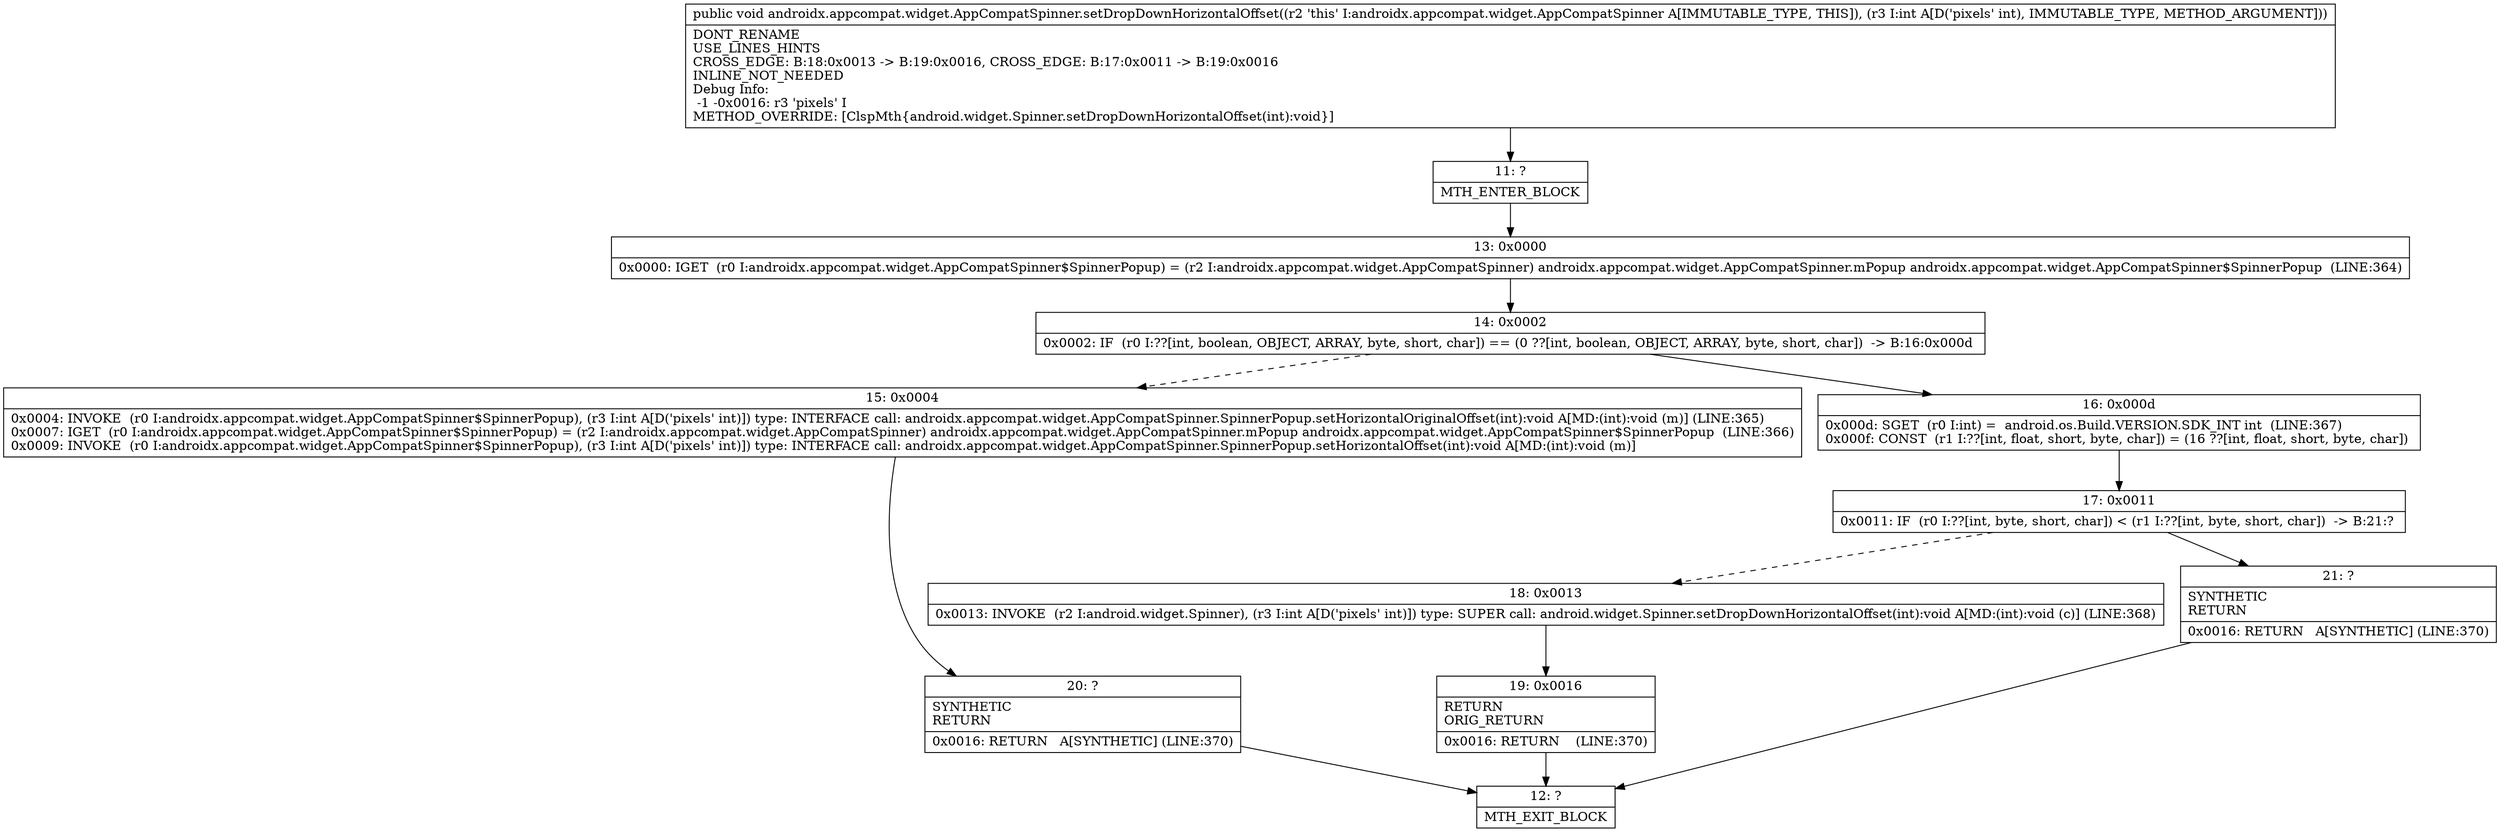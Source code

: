 digraph "CFG forandroidx.appcompat.widget.AppCompatSpinner.setDropDownHorizontalOffset(I)V" {
Node_11 [shape=record,label="{11\:\ ?|MTH_ENTER_BLOCK\l}"];
Node_13 [shape=record,label="{13\:\ 0x0000|0x0000: IGET  (r0 I:androidx.appcompat.widget.AppCompatSpinner$SpinnerPopup) = (r2 I:androidx.appcompat.widget.AppCompatSpinner) androidx.appcompat.widget.AppCompatSpinner.mPopup androidx.appcompat.widget.AppCompatSpinner$SpinnerPopup  (LINE:364)\l}"];
Node_14 [shape=record,label="{14\:\ 0x0002|0x0002: IF  (r0 I:??[int, boolean, OBJECT, ARRAY, byte, short, char]) == (0 ??[int, boolean, OBJECT, ARRAY, byte, short, char])  \-\> B:16:0x000d \l}"];
Node_15 [shape=record,label="{15\:\ 0x0004|0x0004: INVOKE  (r0 I:androidx.appcompat.widget.AppCompatSpinner$SpinnerPopup), (r3 I:int A[D('pixels' int)]) type: INTERFACE call: androidx.appcompat.widget.AppCompatSpinner.SpinnerPopup.setHorizontalOriginalOffset(int):void A[MD:(int):void (m)] (LINE:365)\l0x0007: IGET  (r0 I:androidx.appcompat.widget.AppCompatSpinner$SpinnerPopup) = (r2 I:androidx.appcompat.widget.AppCompatSpinner) androidx.appcompat.widget.AppCompatSpinner.mPopup androidx.appcompat.widget.AppCompatSpinner$SpinnerPopup  (LINE:366)\l0x0009: INVOKE  (r0 I:androidx.appcompat.widget.AppCompatSpinner$SpinnerPopup), (r3 I:int A[D('pixels' int)]) type: INTERFACE call: androidx.appcompat.widget.AppCompatSpinner.SpinnerPopup.setHorizontalOffset(int):void A[MD:(int):void (m)]\l}"];
Node_20 [shape=record,label="{20\:\ ?|SYNTHETIC\lRETURN\l|0x0016: RETURN   A[SYNTHETIC] (LINE:370)\l}"];
Node_12 [shape=record,label="{12\:\ ?|MTH_EXIT_BLOCK\l}"];
Node_16 [shape=record,label="{16\:\ 0x000d|0x000d: SGET  (r0 I:int) =  android.os.Build.VERSION.SDK_INT int  (LINE:367)\l0x000f: CONST  (r1 I:??[int, float, short, byte, char]) = (16 ??[int, float, short, byte, char]) \l}"];
Node_17 [shape=record,label="{17\:\ 0x0011|0x0011: IF  (r0 I:??[int, byte, short, char]) \< (r1 I:??[int, byte, short, char])  \-\> B:21:? \l}"];
Node_18 [shape=record,label="{18\:\ 0x0013|0x0013: INVOKE  (r2 I:android.widget.Spinner), (r3 I:int A[D('pixels' int)]) type: SUPER call: android.widget.Spinner.setDropDownHorizontalOffset(int):void A[MD:(int):void (c)] (LINE:368)\l}"];
Node_19 [shape=record,label="{19\:\ 0x0016|RETURN\lORIG_RETURN\l|0x0016: RETURN    (LINE:370)\l}"];
Node_21 [shape=record,label="{21\:\ ?|SYNTHETIC\lRETURN\l|0x0016: RETURN   A[SYNTHETIC] (LINE:370)\l}"];
MethodNode[shape=record,label="{public void androidx.appcompat.widget.AppCompatSpinner.setDropDownHorizontalOffset((r2 'this' I:androidx.appcompat.widget.AppCompatSpinner A[IMMUTABLE_TYPE, THIS]), (r3 I:int A[D('pixels' int), IMMUTABLE_TYPE, METHOD_ARGUMENT]))  | DONT_RENAME\lUSE_LINES_HINTS\lCROSS_EDGE: B:18:0x0013 \-\> B:19:0x0016, CROSS_EDGE: B:17:0x0011 \-\> B:19:0x0016\lINLINE_NOT_NEEDED\lDebug Info:\l  \-1 \-0x0016: r3 'pixels' I\lMETHOD_OVERRIDE: [ClspMth\{android.widget.Spinner.setDropDownHorizontalOffset(int):void\}]\l}"];
MethodNode -> Node_11;Node_11 -> Node_13;
Node_13 -> Node_14;
Node_14 -> Node_15[style=dashed];
Node_14 -> Node_16;
Node_15 -> Node_20;
Node_20 -> Node_12;
Node_16 -> Node_17;
Node_17 -> Node_18[style=dashed];
Node_17 -> Node_21;
Node_18 -> Node_19;
Node_19 -> Node_12;
Node_21 -> Node_12;
}

